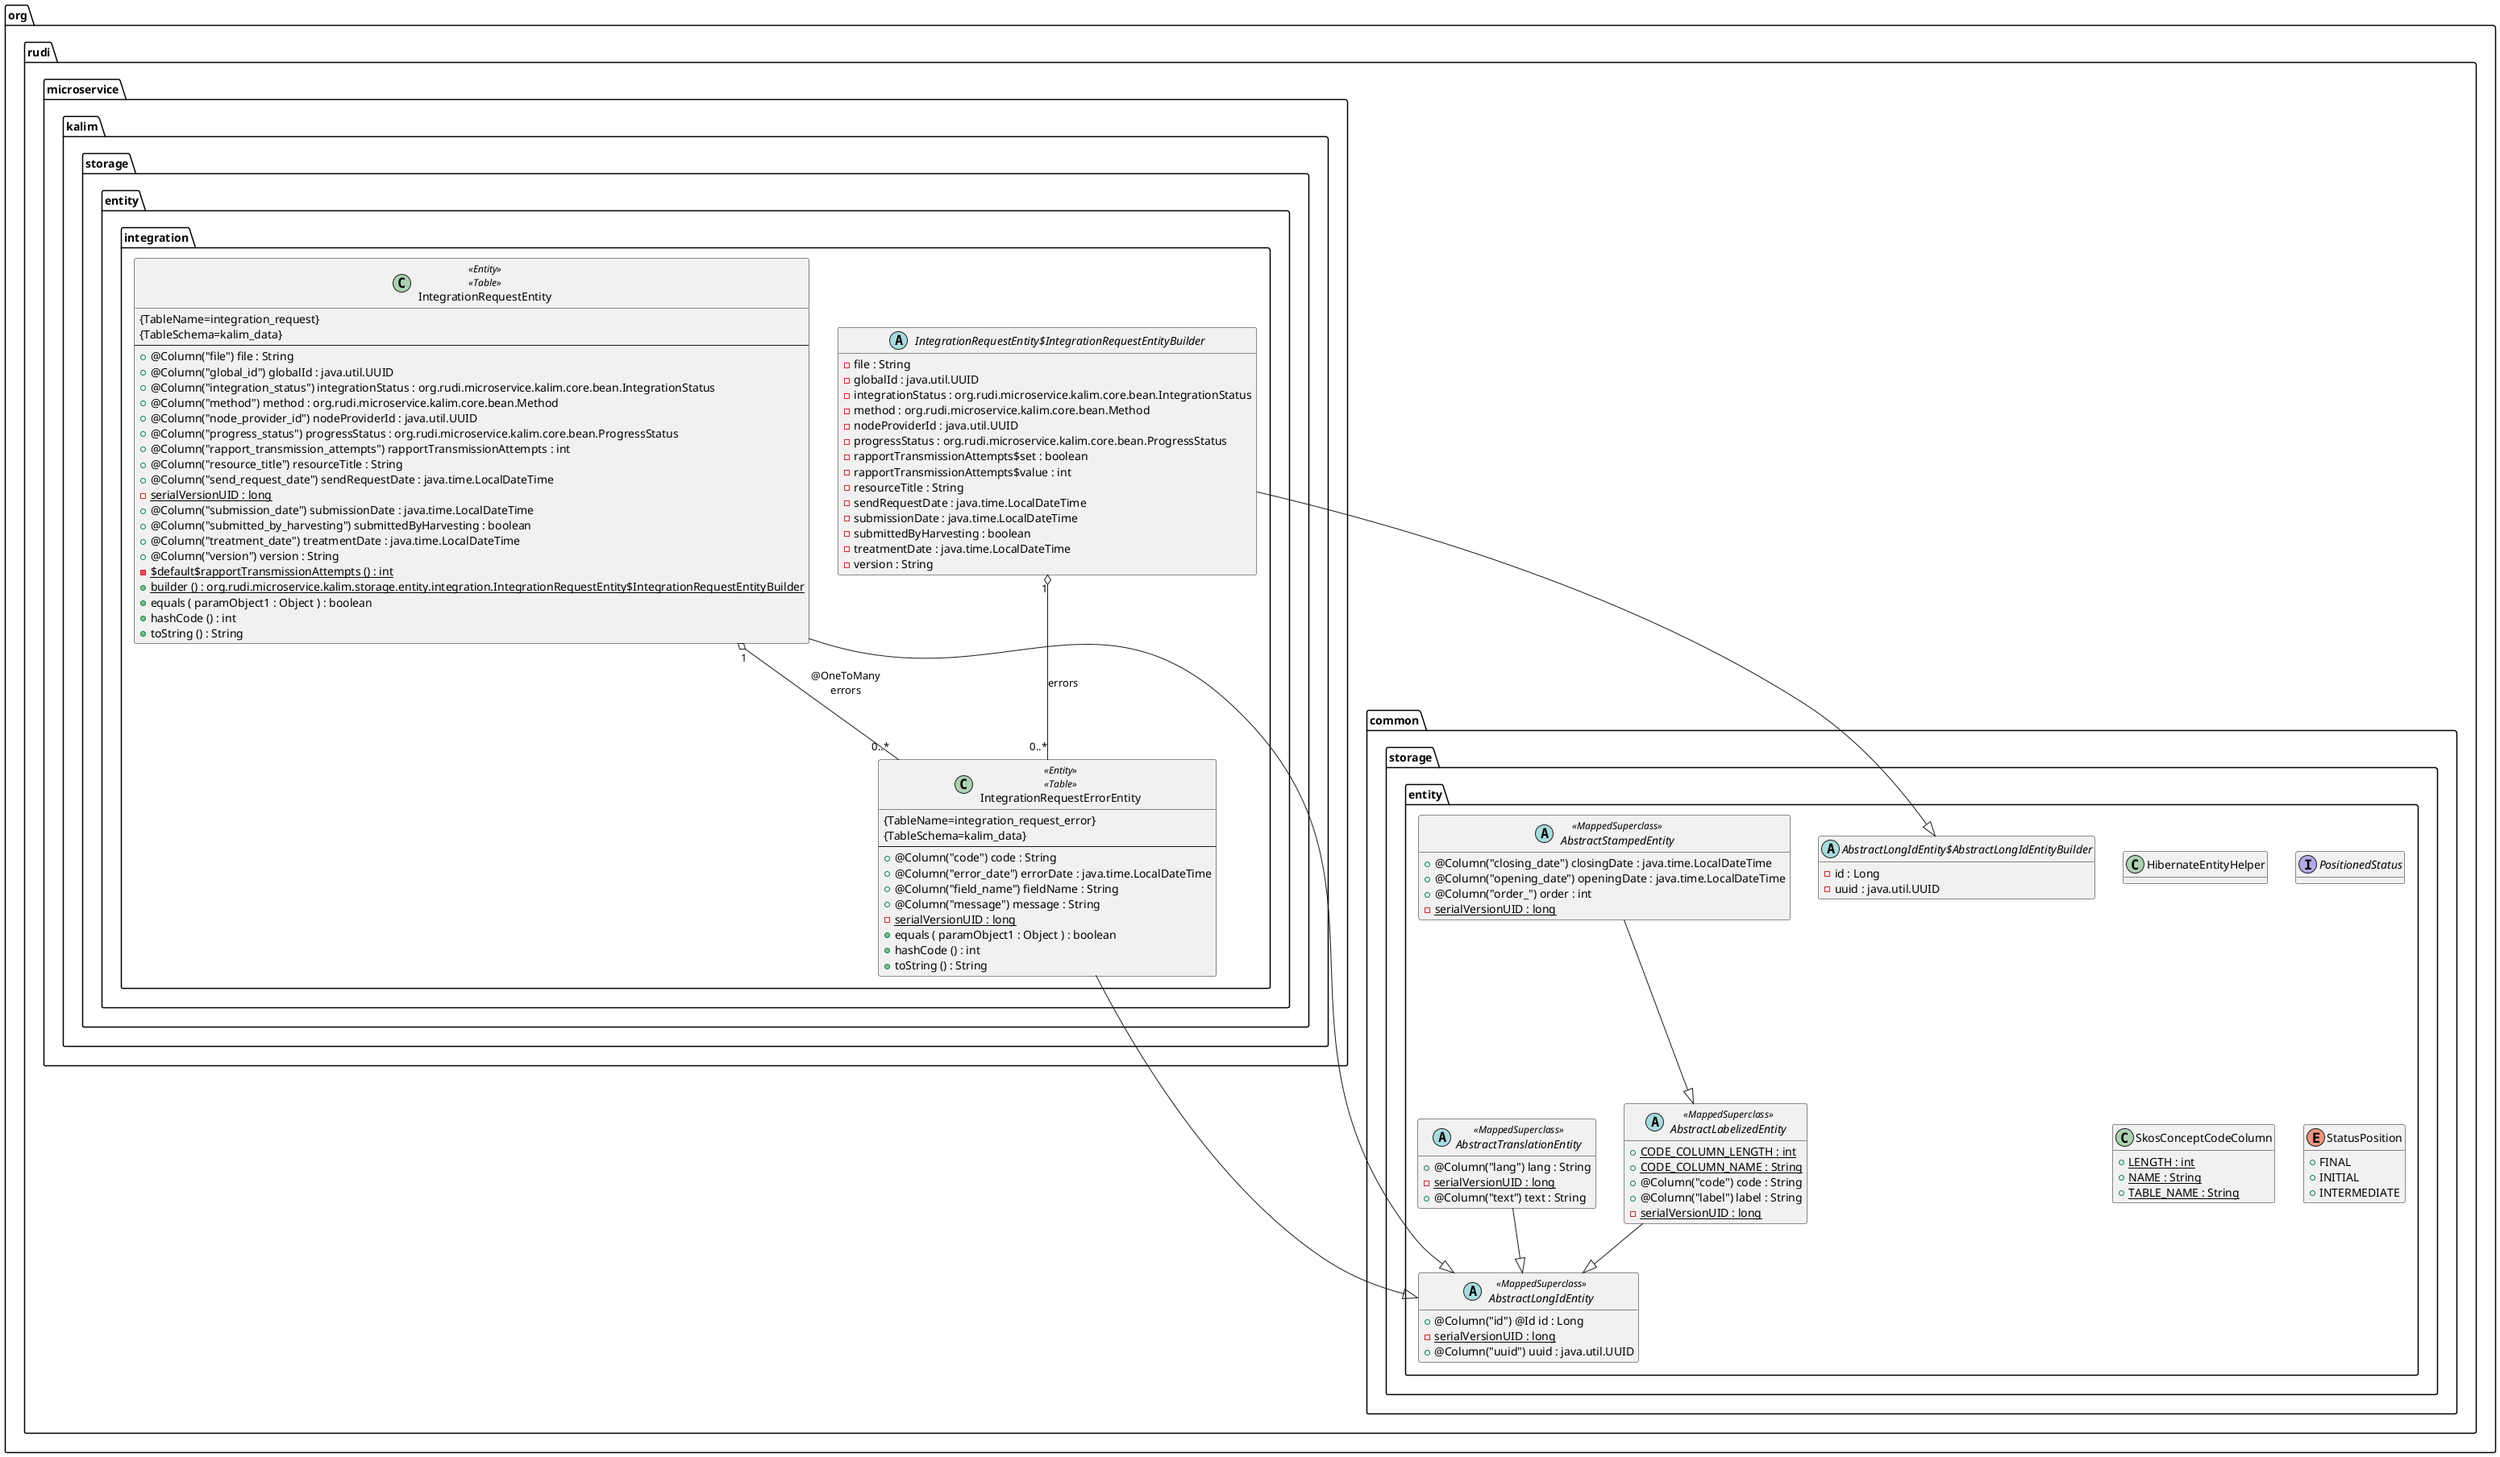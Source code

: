 @startuml

abstract class org.rudi.common.storage.entity.AbstractLabelizedEntity <<MappedSuperclass>>  {
	{field} {static} +CODE_COLUMN_LENGTH : int
	{field} {static} +CODE_COLUMN_NAME : String
	{field} +@Column("code") code : String
	{field} +@Column("label") label : String
	{field} {static} -serialVersionUID : long
	{method} +equals ( paramObject1 : Object ) : boolean
	{method} +hashCode () : int
	{method} +toString () : String
}


abstract class org.rudi.common.storage.entity.AbstractLongIdEntity <<MappedSuperclass>>  {
	{field} +@Column("id") @Id id : Long
	{field} {static} -serialVersionUID : long
	{field} +@Column("uuid") uuid : java.util.UUID
	{method} +equals ( paramObject1 : Object ) : boolean
	{method} +hashCode () : int
	{method} +toString () : String
}


abstract class org.rudi.common.storage.entity.AbstractLongIdEntity$AbstractLongIdEntityBuilder {
	{field} -id : Long
	{field} -uuid : java.util.UUID
	{method}  {abstract} +build () : org.rudi.common.storage.entity.AbstractLongIdEntity
	{method} +id ( paramLong1 : Long ) : org.rudi.common.storage.entity.AbstractLongIdEntity$AbstractLongIdEntityBuilder
	{method}  {abstract} #self () : org.rudi.common.storage.entity.AbstractLongIdEntity$AbstractLongIdEntityBuilder
	{method} +toString () : String
	{method} +uuid ( paramUUID1 : java.util.UUID ) : org.rudi.common.storage.entity.AbstractLongIdEntity$AbstractLongIdEntityBuilder
}


abstract class org.rudi.common.storage.entity.AbstractStampedEntity <<MappedSuperclass>>  {
	{field} +@Column("closing_date") closingDate : java.time.LocalDateTime
	{field} +@Column("opening_date") openingDate : java.time.LocalDateTime
	{field} +@Column("order_") order : int
	{field} {static} -serialVersionUID : long
	{method} +equals ( paramObject1 : Object ) : boolean
	{method} +hashCode () : int
	{method} +toString () : String
}


abstract class org.rudi.common.storage.entity.AbstractTranslationEntity <<MappedSuperclass>>  {
	{field} +@Column("lang") lang : String
	{field} {static} -serialVersionUID : long
	{field} +@Column("text") text : String
	{method} +equals ( paramObject1 : Object ) : boolean
	{method} +hashCode () : int
	{method} +toString () : String
}


class org.rudi.common.storage.entity.HibernateEntityHelper {
	{method}  {static} +setCollection ( paramSupplier1 : java.util.function.Supplier , paramCollection2 : java.util.Collection ) : void
}


interface org.rudi.common.storage.entity.PositionedStatus {
	{method}  {abstract} +isFinal () : boolean
	{method}  {abstract} +isInitial () : boolean
}


class org.rudi.common.storage.entity.SkosConceptCodeColumn {
	{field} {static} +LENGTH : int
	{field} {static} +NAME : String
	{field} {static} +TABLE_NAME : String
}


enum org.rudi.common.storage.entity.StatusPosition {
	{field} +FINAL
	{field} +INITIAL
	{field} +INTERMEDIATE
}


class org.rudi.microservice.kalim.storage.entity.integration.IntegrationRequestEntity <<Entity>>  <<Table>>  {
 {TableName=integration_request}
 {TableSchema=kalim_data}
--
	{field} +@Column("file") file : String
	{field} +@Column("global_id") globalId : java.util.UUID
	{field} +@Column("integration_status") integrationStatus : org.rudi.microservice.kalim.core.bean.IntegrationStatus
	{field} +@Column("method") method : org.rudi.microservice.kalim.core.bean.Method
	{field} +@Column("node_provider_id") nodeProviderId : java.util.UUID
	{field} +@Column("progress_status") progressStatus : org.rudi.microservice.kalim.core.bean.ProgressStatus
	{field} +@Column("rapport_transmission_attempts") rapportTransmissionAttempts : int
	{field} +@Column("resource_title") resourceTitle : String
	{field} +@Column("send_request_date") sendRequestDate : java.time.LocalDateTime
	{field} {static} -serialVersionUID : long
	{field} +@Column("submission_date") submissionDate : java.time.LocalDateTime
	{field} +@Column("submitted_by_harvesting") submittedByHarvesting : boolean
	{field} +@Column("treatment_date") treatmentDate : java.time.LocalDateTime
	{field} +@Column("version") version : String
	{method}  {static} -$default$rapportTransmissionAttempts () : int
	{method}  {static} +builder () : org.rudi.microservice.kalim.storage.entity.integration.IntegrationRequestEntity$IntegrationRequestEntityBuilder
	{method} +equals ( paramObject1 : Object ) : boolean
	{method} +hashCode () : int
	{method} +toString () : String
}


abstract class org.rudi.microservice.kalim.storage.entity.integration.IntegrationRequestEntity$IntegrationRequestEntityBuilder {
	{field} -file : String
	{field} -globalId : java.util.UUID
	{field} -integrationStatus : org.rudi.microservice.kalim.core.bean.IntegrationStatus
	{field} -method : org.rudi.microservice.kalim.core.bean.Method
	{field} -nodeProviderId : java.util.UUID
	{field} -progressStatus : org.rudi.microservice.kalim.core.bean.ProgressStatus
	{field} -rapportTransmissionAttempts$set : boolean
	{field} -rapportTransmissionAttempts$value : int
	{field} -resourceTitle : String
	{field} -sendRequestDate : java.time.LocalDateTime
	{field} -submissionDate : java.time.LocalDateTime
	{field} -submittedByHarvesting : boolean
	{field} -treatmentDate : java.time.LocalDateTime
	{field} -version : String
	{method}  {abstract} +build () : org.rudi.microservice.kalim.storage.entity.integration.IntegrationRequestEntity
	{method} +errors ( paramSet1 : java.util.Set ) : org.rudi.microservice.kalim.storage.entity.integration.IntegrationRequestEntity$IntegrationRequestEntityBuilder
	{method} +file ( paramString1 : String ) : org.rudi.microservice.kalim.storage.entity.integration.IntegrationRequestEntity$IntegrationRequestEntityBuilder
	{method} +globalId ( paramUUID1 : java.util.UUID ) : org.rudi.microservice.kalim.storage.entity.integration.IntegrationRequestEntity$IntegrationRequestEntityBuilder
	{method} +integrationStatus ( paramIntegrationStatus1 : org.rudi.microservice.kalim.core.bean.IntegrationStatus ) : org.rudi.microservice.kalim.storage.entity.integration.IntegrationRequestEntity$IntegrationRequestEntityBuilder
	{method} +method ( paramMethod1 : org.rudi.microservice.kalim.core.bean.Method ) : org.rudi.microservice.kalim.storage.entity.integration.IntegrationRequestEntity$IntegrationRequestEntityBuilder
	{method} +nodeProviderId ( paramUUID1 : java.util.UUID ) : org.rudi.microservice.kalim.storage.entity.integration.IntegrationRequestEntity$IntegrationRequestEntityBuilder
	{method} +progressStatus ( paramProgressStatus1 : org.rudi.microservice.kalim.core.bean.ProgressStatus ) : org.rudi.microservice.kalim.storage.entity.integration.IntegrationRequestEntity$IntegrationRequestEntityBuilder
	{method} +rapportTransmissionAttempts ( paramint1 : int ) : org.rudi.microservice.kalim.storage.entity.integration.IntegrationRequestEntity$IntegrationRequestEntityBuilder
	{method} +resourceTitle ( paramString1 : String ) : org.rudi.microservice.kalim.storage.entity.integration.IntegrationRequestEntity$IntegrationRequestEntityBuilder
	{method}  {abstract} #self () : org.rudi.microservice.kalim.storage.entity.integration.IntegrationRequestEntity$IntegrationRequestEntityBuilder
	{method} +sendRequestDate ( paramLocalDateTime1 : java.time.LocalDateTime ) : org.rudi.microservice.kalim.storage.entity.integration.IntegrationRequestEntity$IntegrationRequestEntityBuilder
	{method} +submissionDate ( paramLocalDateTime1 : java.time.LocalDateTime ) : org.rudi.microservice.kalim.storage.entity.integration.IntegrationRequestEntity$IntegrationRequestEntityBuilder
	{method} +submittedByHarvesting ( paramboolean1 : boolean ) : org.rudi.microservice.kalim.storage.entity.integration.IntegrationRequestEntity$IntegrationRequestEntityBuilder
	{method} +toString () : String
	{method} +treatmentDate ( paramLocalDateTime1 : java.time.LocalDateTime ) : org.rudi.microservice.kalim.storage.entity.integration.IntegrationRequestEntity$IntegrationRequestEntityBuilder
	{method} +version ( paramString1 : String ) : org.rudi.microservice.kalim.storage.entity.integration.IntegrationRequestEntity$IntegrationRequestEntityBuilder
}


class org.rudi.microservice.kalim.storage.entity.integration.IntegrationRequestErrorEntity <<Entity>>  <<Table>>  {
 {TableName=integration_request_error}
 {TableSchema=kalim_data}
--
	{field} +@Column("code") code : String
	{field} +@Column("error_date") errorDate : java.time.LocalDateTime
	{field} +@Column("field_name") fieldName : String
	{field} +@Column("message") message : String
	{field} {static} -serialVersionUID : long
	{method} +equals ( paramObject1 : Object ) : boolean
	{method} +hashCode () : int
	{method} +toString () : String
}




org.rudi.common.storage.entity.AbstractLabelizedEntity --|>  org.rudi.common.storage.entity.AbstractLongIdEntity
org.rudi.common.storage.entity.AbstractStampedEntity --|>  org.rudi.common.storage.entity.AbstractLabelizedEntity
org.rudi.common.storage.entity.AbstractTranslationEntity --|>  org.rudi.common.storage.entity.AbstractLongIdEntity
org.rudi.microservice.kalim.storage.entity.integration.IntegrationRequestEntity "1" o-- "0..*"  org.rudi.microservice.kalim.storage.entity.integration.IntegrationRequestErrorEntity :  @OneToMany\nerrors
org.rudi.microservice.kalim.storage.entity.integration.IntegrationRequestEntity --|>  org.rudi.common.storage.entity.AbstractLongIdEntity
org.rudi.microservice.kalim.storage.entity.integration.IntegrationRequestEntity$IntegrationRequestEntityBuilder "1" o-- "0..*"  org.rudi.microservice.kalim.storage.entity.integration.IntegrationRequestErrorEntity : errors
org.rudi.microservice.kalim.storage.entity.integration.IntegrationRequestEntity$IntegrationRequestEntityBuilder --|>  org.rudi.common.storage.entity.AbstractLongIdEntity$AbstractLongIdEntityBuilder
org.rudi.microservice.kalim.storage.entity.integration.IntegrationRequestErrorEntity --|>  org.rudi.common.storage.entity.AbstractLongIdEntity

hide methods

@enduml